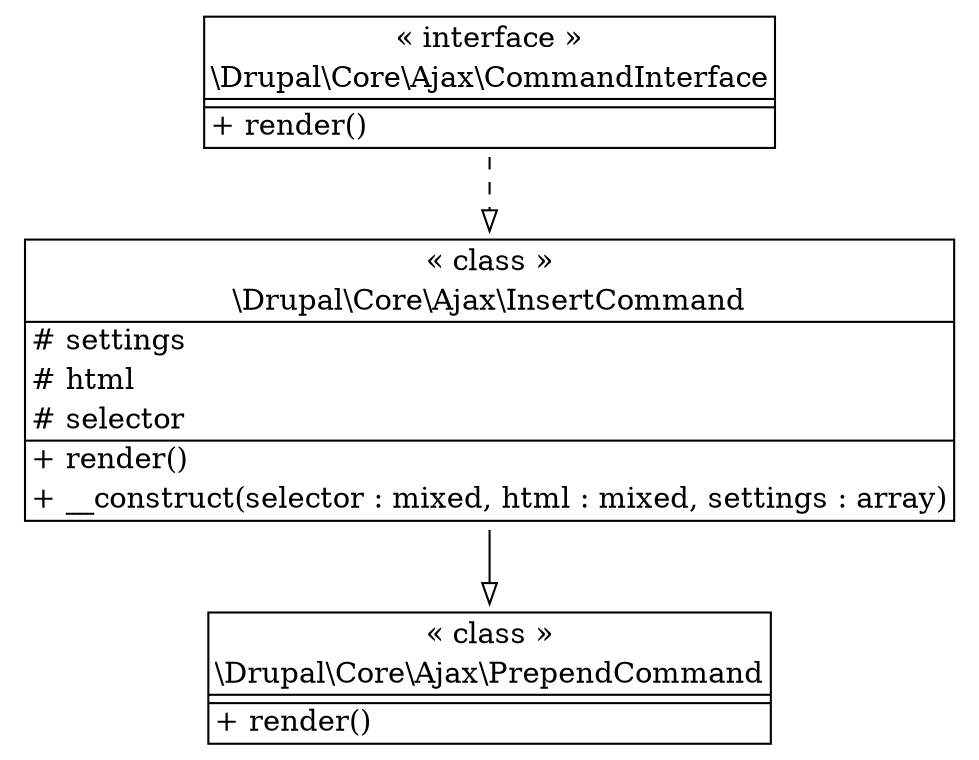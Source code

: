 digraph "Class Diagram" {
  node [shape=plaintext]
  "\\Drupal\\Core\\Ajax\\PrependCommand" [
    label=<
<table border="1" cellpadding="2" cellspacing="0" cellborder="0">
<tr><td align="center">&laquo; class &raquo;</td></tr>
<tr><td align="center" title="class PrependCommand">\\Drupal\\Core\\Ajax\\PrependCommand</td></tr><hr />
<tr><td></td></tr>
<hr />
<tr><td align="left" title="public render">+ render()</td></tr>
</table>
  >
  ];
  "\\Drupal\\Core\\Ajax\\InsertCommand" [
    label=<
<table border="1" cellpadding="2" cellspacing="0" cellborder="0">
<tr><td align="center">&laquo; class &raquo;</td></tr>
<tr><td align="center" title="class InsertCommand">\\Drupal\\Core\\Ajax\\InsertCommand</td></tr><hr />
<tr><td align="left" title="protected settings"># settings</td></tr>
<tr><td align="left" title="protected html"># html</td></tr>
<tr><td align="left" title="protected selector"># selector</td></tr>
<hr />
<tr><td align="left" title="public render">+ render()</td></tr>
<tr><td align="left" title="public __construct">+ __construct(selector : mixed, html : mixed, settings : array)</td></tr>
</table>
  >
  ];
  "\\Drupal\\Core\\Ajax\\CommandInterface" [
    label=<
<table border="1" cellpadding="2" cellspacing="0" cellborder="0">
<tr><td align="center">&laquo; interface &raquo;</td></tr>
<tr><td align="center" title="interface CommandInterface">\\Drupal\\Core\\Ajax\\CommandInterface</td></tr><hr />
<tr><td></td></tr>
<hr />
<tr><td align="left" title="public render">+ render()</td></tr>
</table>
  >
  ];
"\\Drupal\\Core\\Ajax\\InsertCommand" -> "\\Drupal\\Core\\Ajax\\PrependCommand" [arrowhead="empty"];

"\\Drupal\\Core\\Ajax\\CommandInterface" -> "\\Drupal\\Core\\Ajax\\InsertCommand" [arrowhead="empty" style="dashed"];

}